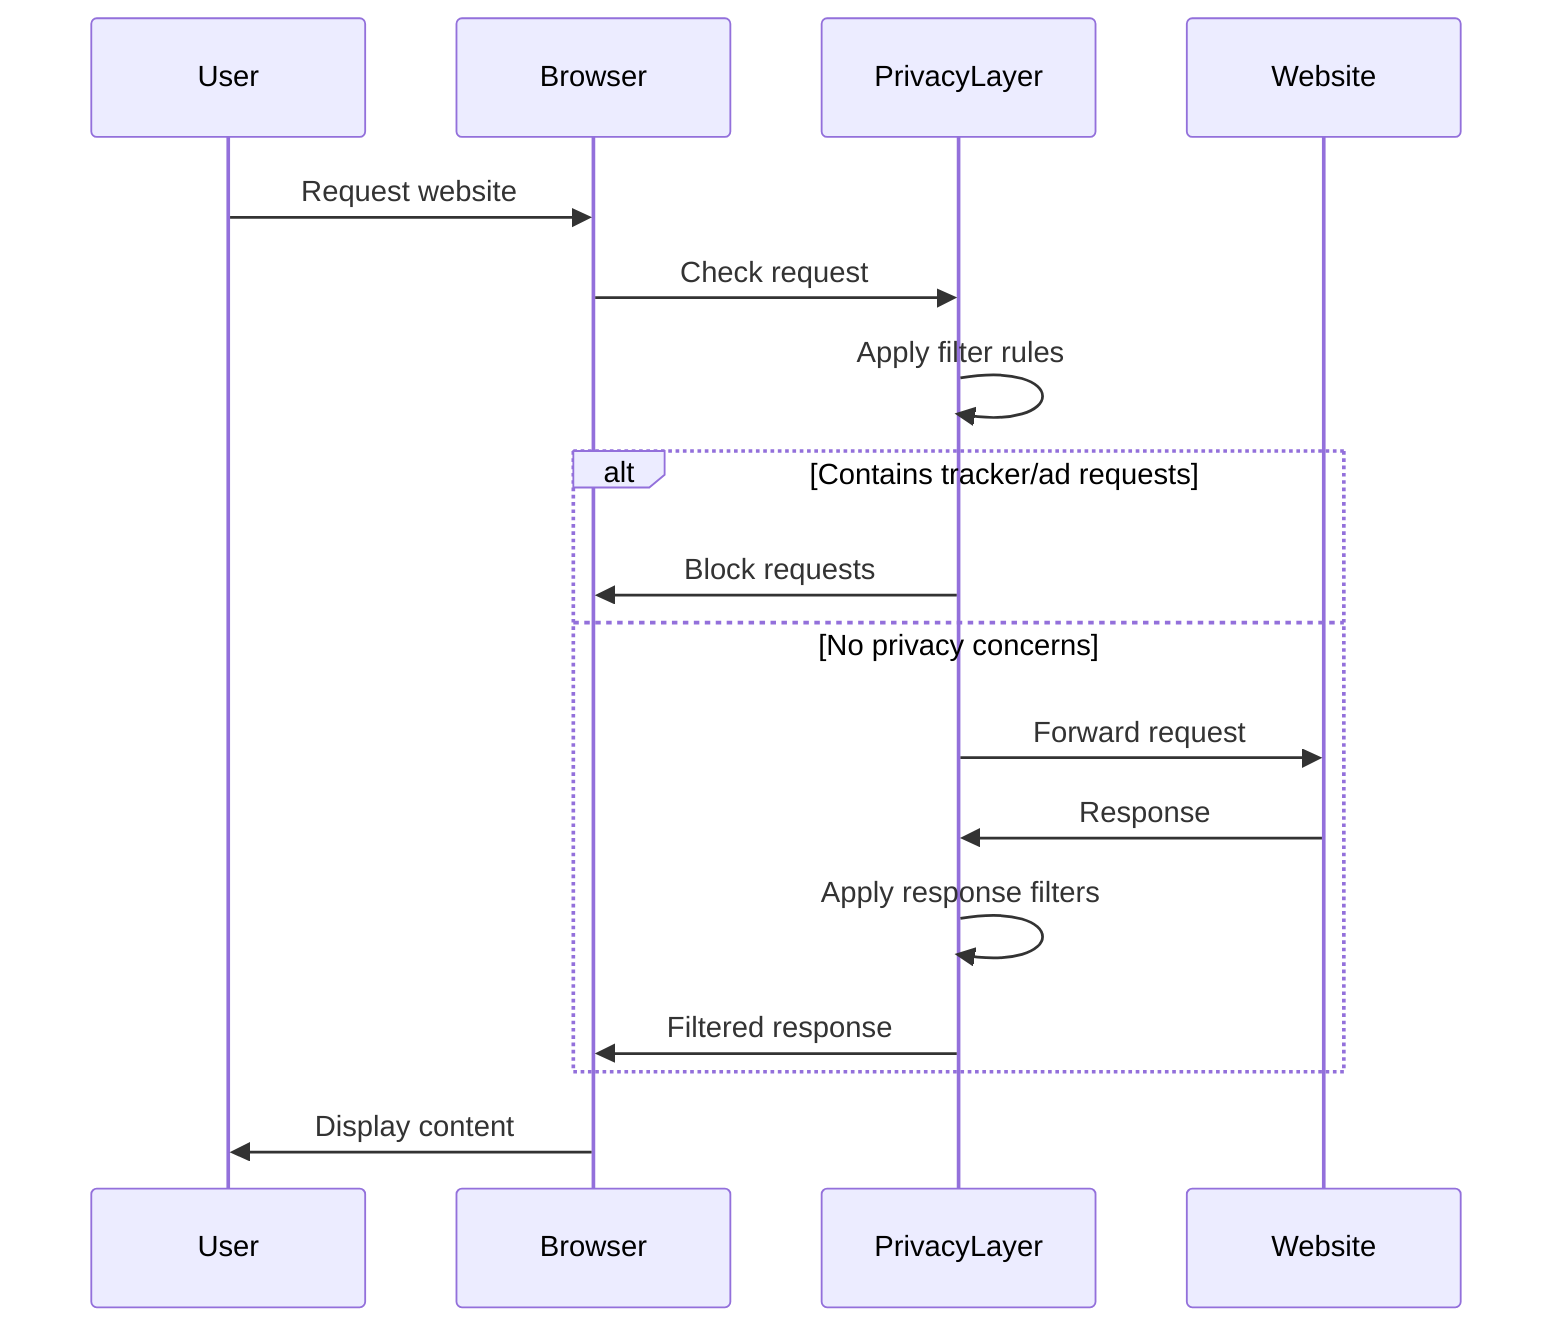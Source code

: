 sequenceDiagram
    participant User
    participant Browser
    participant PrivacyLayer
    participant Website
    
    User->>Browser: Request website
    Browser->>PrivacyLayer: Check request
    PrivacyLayer->>PrivacyLayer: Apply filter rules
    alt Contains tracker/ad requests
        PrivacyLayer->>Browser: Block requests
    else No privacy concerns
        PrivacyLayer->>Website: Forward request
        Website->>PrivacyLayer: Response
        PrivacyLayer->>PrivacyLayer: Apply response filters
        PrivacyLayer->>Browser: Filtered response
    end
    Browser->>User: Display content